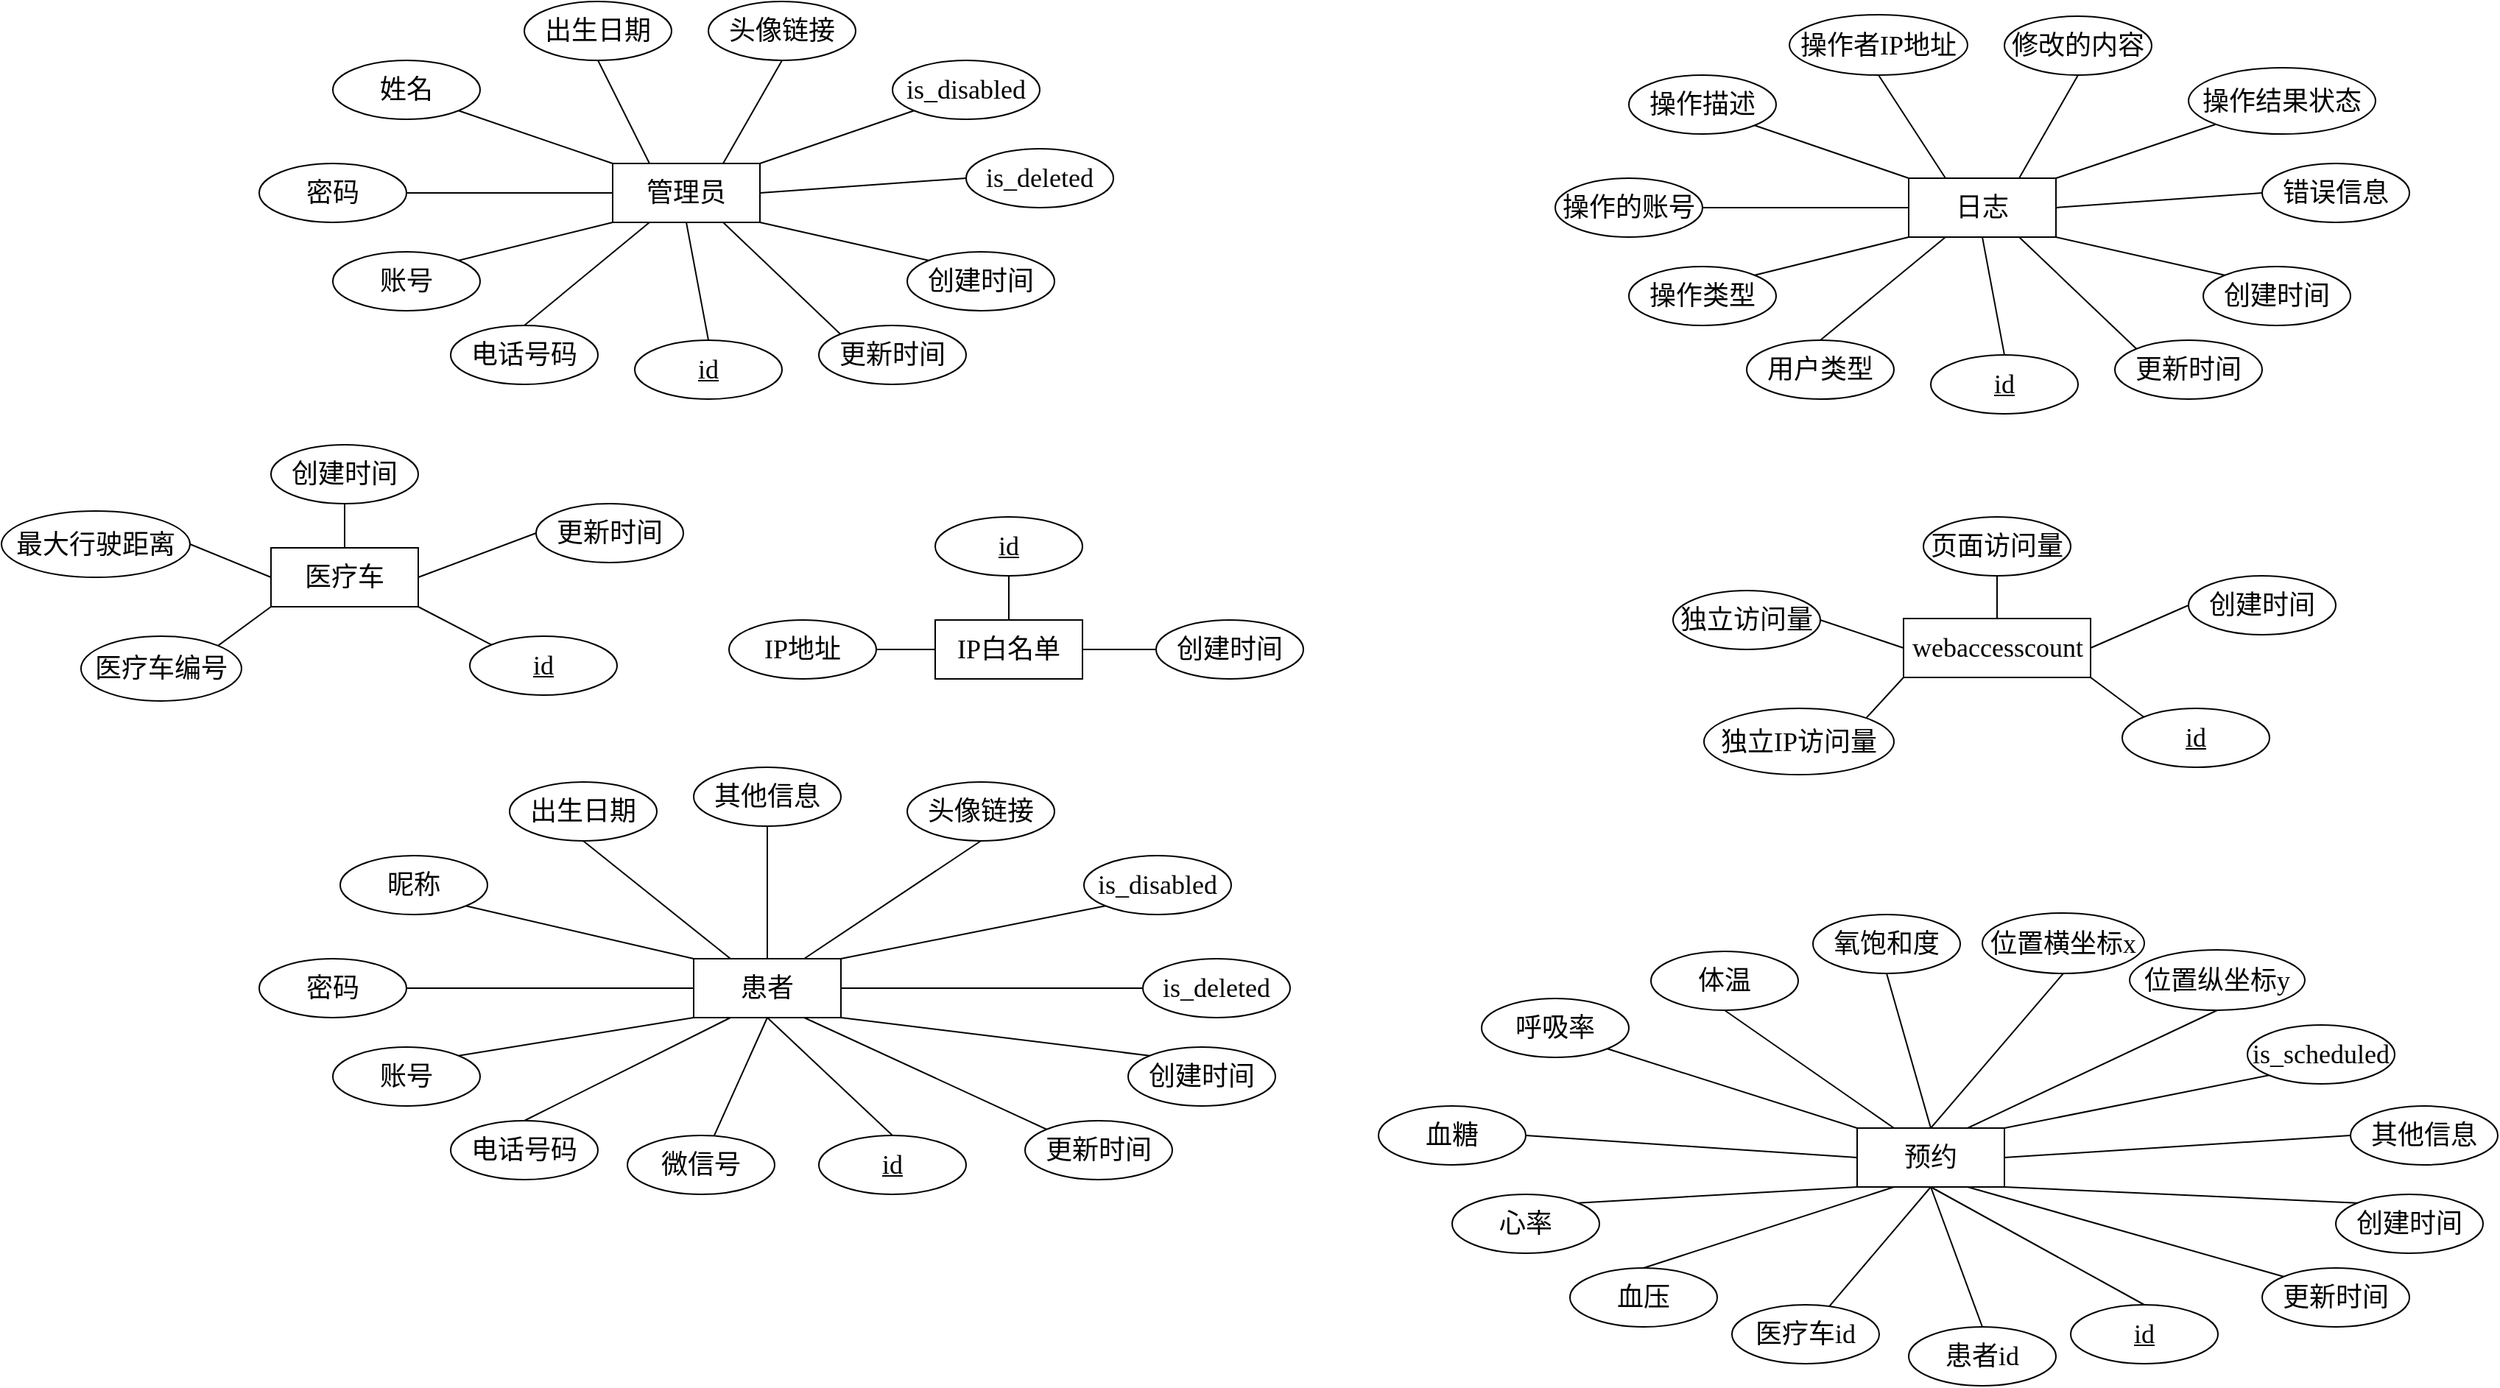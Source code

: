 <mxfile version="21.3.4" type="github">
  <diagram id="R2lEEEUBdFMjLlhIrx00" name="Page-1">
    <mxGraphModel dx="1644" dy="480" grid="0" gridSize="10" guides="1" tooltips="1" connect="1" arrows="1" fold="1" page="1" pageScale="1" pageWidth="850" pageHeight="1100" math="0" shadow="0" extFonts="Permanent Marker^https://fonts.googleapis.com/css?family=Permanent+Marker">
      <root>
        <mxCell id="0" />
        <mxCell id="1" parent="0" />
        <mxCell id="2YVMoivPEAk28fwhmbw--1" value="&lt;font data-font-src=&quot;https://fonts.googleapis.com/css?family=%E5%AE%8B%E4%BD%93&quot; face=&quot;宋体&quot; style=&quot;font-size: 18px;&quot;&gt;管理员&lt;/font&gt;" style="whiteSpace=wrap;html=1;align=center;" parent="1" vertex="1">
          <mxGeometry x="360" y="160" width="100" height="40" as="geometry" />
        </mxCell>
        <mxCell id="2YVMoivPEAk28fwhmbw--2" value="&lt;font face=&quot;Times New Roman&quot; style=&quot;font-size: 18px;&quot;&gt;id&lt;/font&gt;" style="ellipse;whiteSpace=wrap;html=1;align=center;fontStyle=4;" parent="1" vertex="1">
          <mxGeometry x="375" y="280" width="100" height="40" as="geometry" />
        </mxCell>
        <mxCell id="2YVMoivPEAk28fwhmbw--3" value="&lt;font data-font-src=&quot;https://fonts.googleapis.com/css?family=%E5%AE%8B%E4%BD%93&quot; face=&quot;宋体&quot; style=&quot;font-size: 18px;&quot;&gt;密码&lt;/font&gt;" style="ellipse;whiteSpace=wrap;html=1;align=center;" parent="1" vertex="1">
          <mxGeometry x="120" y="160" width="100" height="40" as="geometry" />
        </mxCell>
        <mxCell id="2YVMoivPEAk28fwhmbw--4" value="&lt;font data-font-src=&quot;https://fonts.googleapis.com/css?family=%E5%AE%8B%E4%BD%93&quot; face=&quot;宋体&quot; style=&quot;font-size: 18px;&quot;&gt;姓名&lt;/font&gt;" style="ellipse;whiteSpace=wrap;html=1;align=center;" parent="1" vertex="1">
          <mxGeometry x="170" y="90" width="100" height="40" as="geometry" />
        </mxCell>
        <mxCell id="2YVMoivPEAk28fwhmbw--5" value="&lt;font data-font-src=&quot;https://fonts.googleapis.com/css?family=%E5%AE%8B%E4%BD%93&quot; face=&quot;宋体&quot; style=&quot;font-size: 18px;&quot;&gt;账号&lt;/font&gt;" style="ellipse;whiteSpace=wrap;html=1;align=center;" parent="1" vertex="1">
          <mxGeometry x="170" y="220" width="100" height="40" as="geometry" />
        </mxCell>
        <mxCell id="2YVMoivPEAk28fwhmbw--6" value="&lt;font data-font-src=&quot;https://fonts.googleapis.com/css?family=%E5%AE%8B%E4%BD%93&quot; face=&quot;宋体&quot; style=&quot;font-size: 18px;&quot;&gt;电话号码&lt;/font&gt;" style="ellipse;whiteSpace=wrap;html=1;align=center;" parent="1" vertex="1">
          <mxGeometry x="250" y="270" width="100" height="40" as="geometry" />
        </mxCell>
        <mxCell id="2YVMoivPEAk28fwhmbw--7" value="&lt;font face=&quot;Times New Roman&quot; style=&quot;font-size: 18px;&quot;&gt;is_deleted&lt;/font&gt;" style="ellipse;whiteSpace=wrap;html=1;align=center;" parent="1" vertex="1">
          <mxGeometry x="600" y="150" width="100" height="40" as="geometry" />
        </mxCell>
        <mxCell id="2YVMoivPEAk28fwhmbw--8" value="&lt;font face=&quot;Times New Roman&quot; style=&quot;font-size: 18px;&quot;&gt;is_disabled&lt;/font&gt;" style="ellipse;whiteSpace=wrap;html=1;align=center;" parent="1" vertex="1">
          <mxGeometry x="550" y="90" width="100" height="40" as="geometry" />
        </mxCell>
        <mxCell id="2YVMoivPEAk28fwhmbw--9" value="&lt;font data-font-src=&quot;https://fonts.googleapis.com/css?family=%E5%AE%8B%E4%BD%93&quot; face=&quot;宋体&quot; style=&quot;font-size: 18px;&quot;&gt;更新时间&lt;/font&gt;" style="ellipse;whiteSpace=wrap;html=1;align=center;" parent="1" vertex="1">
          <mxGeometry x="500" y="270" width="100" height="40" as="geometry" />
        </mxCell>
        <mxCell id="2YVMoivPEAk28fwhmbw--10" value="&lt;font data-font-src=&quot;https://fonts.googleapis.com/css?family=%E5%AE%8B%E4%BD%93&quot; face=&quot;宋体&quot; style=&quot;font-size: 18px;&quot;&gt;创建时间&lt;/font&gt;" style="ellipse;whiteSpace=wrap;html=1;align=center;" parent="1" vertex="1">
          <mxGeometry x="560" y="220" width="100" height="40" as="geometry" />
        </mxCell>
        <mxCell id="2YVMoivPEAk28fwhmbw--11" value="&lt;font data-font-src=&quot;https://fonts.googleapis.com/css?family=%E5%AE%8B%E4%BD%93&quot; face=&quot;宋体&quot; style=&quot;font-size: 18px;&quot;&gt;出生日期&lt;/font&gt;" style="ellipse;whiteSpace=wrap;html=1;align=center;" parent="1" vertex="1">
          <mxGeometry x="300" y="50" width="100" height="40" as="geometry" />
        </mxCell>
        <mxCell id="2YVMoivPEAk28fwhmbw--12" value="&lt;font data-font-src=&quot;https://fonts.googleapis.com/css?family=%E5%AE%8B%E4%BD%93&quot; face=&quot;宋体&quot; style=&quot;font-size: 18px;&quot;&gt;头像链接&lt;/font&gt;" style="ellipse;whiteSpace=wrap;html=1;align=center;" parent="1" vertex="1">
          <mxGeometry x="425" y="50" width="100" height="40" as="geometry" />
        </mxCell>
        <mxCell id="2YVMoivPEAk28fwhmbw--15" value="" style="endArrow=none;html=1;rounded=0;exitX=1;exitY=0.5;exitDx=0;exitDy=0;entryX=0;entryY=0.5;entryDx=0;entryDy=0;" parent="1" source="2YVMoivPEAk28fwhmbw--3" target="2YVMoivPEAk28fwhmbw--1" edge="1">
          <mxGeometry width="50" height="50" relative="1" as="geometry">
            <mxPoint x="300" y="190" as="sourcePoint" />
            <mxPoint x="350" y="140" as="targetPoint" />
          </mxGeometry>
        </mxCell>
        <mxCell id="2YVMoivPEAk28fwhmbw--16" value="" style="endArrow=none;html=1;rounded=0;exitX=1;exitY=0;exitDx=0;exitDy=0;entryX=0;entryY=1;entryDx=0;entryDy=0;" parent="1" source="2YVMoivPEAk28fwhmbw--5" target="2YVMoivPEAk28fwhmbw--1" edge="1">
          <mxGeometry width="50" height="50" relative="1" as="geometry">
            <mxPoint x="270" y="230" as="sourcePoint" />
            <mxPoint x="410" y="230" as="targetPoint" />
          </mxGeometry>
        </mxCell>
        <mxCell id="2YVMoivPEAk28fwhmbw--17" value="" style="endArrow=none;html=1;rounded=0;exitX=0.5;exitY=0;exitDx=0;exitDy=0;entryX=0.25;entryY=1;entryDx=0;entryDy=0;" parent="1" source="2YVMoivPEAk28fwhmbw--6" target="2YVMoivPEAk28fwhmbw--1" edge="1">
          <mxGeometry width="50" height="50" relative="1" as="geometry">
            <mxPoint x="330" y="239.5" as="sourcePoint" />
            <mxPoint x="470" y="239.5" as="targetPoint" />
          </mxGeometry>
        </mxCell>
        <mxCell id="2YVMoivPEAk28fwhmbw--18" value="" style="endArrow=none;html=1;rounded=0;exitX=0.5;exitY=1;exitDx=0;exitDy=0;entryX=0.5;entryY=0;entryDx=0;entryDy=0;" parent="1" source="2YVMoivPEAk28fwhmbw--1" target="2YVMoivPEAk28fwhmbw--2" edge="1">
          <mxGeometry width="50" height="50" relative="1" as="geometry">
            <mxPoint x="390" y="239.5" as="sourcePoint" />
            <mxPoint x="530" y="239.5" as="targetPoint" />
          </mxGeometry>
        </mxCell>
        <mxCell id="2YVMoivPEAk28fwhmbw--19" value="" style="endArrow=none;html=1;rounded=0;exitX=0.75;exitY=1;exitDx=0;exitDy=0;entryX=0;entryY=0;entryDx=0;entryDy=0;" parent="1" source="2YVMoivPEAk28fwhmbw--1" target="2YVMoivPEAk28fwhmbw--9" edge="1">
          <mxGeometry width="50" height="50" relative="1" as="geometry">
            <mxPoint x="460" y="219" as="sourcePoint" />
            <mxPoint x="600" y="219" as="targetPoint" />
          </mxGeometry>
        </mxCell>
        <mxCell id="2YVMoivPEAk28fwhmbw--20" value="" style="endArrow=none;html=1;rounded=0;exitX=1;exitY=1;exitDx=0;exitDy=0;entryX=0;entryY=0;entryDx=0;entryDy=0;" parent="1" source="2YVMoivPEAk28fwhmbw--1" target="2YVMoivPEAk28fwhmbw--10" edge="1">
          <mxGeometry width="50" height="50" relative="1" as="geometry">
            <mxPoint x="525" y="199" as="sourcePoint" />
            <mxPoint x="665" y="199" as="targetPoint" />
          </mxGeometry>
        </mxCell>
        <mxCell id="2YVMoivPEAk28fwhmbw--21" value="" style="endArrow=none;html=1;rounded=0;exitX=1;exitY=0.5;exitDx=0;exitDy=0;entryX=0;entryY=0.5;entryDx=0;entryDy=0;" parent="1" source="2YVMoivPEAk28fwhmbw--1" target="2YVMoivPEAk28fwhmbw--7" edge="1">
          <mxGeometry width="50" height="50" relative="1" as="geometry">
            <mxPoint x="480" y="179.5" as="sourcePoint" />
            <mxPoint x="620" y="179.5" as="targetPoint" />
          </mxGeometry>
        </mxCell>
        <mxCell id="2YVMoivPEAk28fwhmbw--22" value="" style="endArrow=none;html=1;rounded=0;exitX=1;exitY=0;exitDx=0;exitDy=0;entryX=0;entryY=1;entryDx=0;entryDy=0;" parent="1" source="2YVMoivPEAk28fwhmbw--1" target="2YVMoivPEAk28fwhmbw--8" edge="1">
          <mxGeometry width="50" height="50" relative="1" as="geometry">
            <mxPoint x="475" y="140" as="sourcePoint" />
            <mxPoint x="615" y="140" as="targetPoint" />
          </mxGeometry>
        </mxCell>
        <mxCell id="2YVMoivPEAk28fwhmbw--23" value="" style="endArrow=none;html=1;rounded=0;exitX=0.75;exitY=0;exitDx=0;exitDy=0;entryX=0.5;entryY=1;entryDx=0;entryDy=0;" parent="1" source="2YVMoivPEAk28fwhmbw--1" target="2YVMoivPEAk28fwhmbw--12" edge="1">
          <mxGeometry width="50" height="50" relative="1" as="geometry">
            <mxPoint x="385" y="100" as="sourcePoint" />
            <mxPoint x="525" y="100" as="targetPoint" />
          </mxGeometry>
        </mxCell>
        <mxCell id="2YVMoivPEAk28fwhmbw--24" value="" style="endArrow=none;html=1;rounded=0;exitX=0.5;exitY=1;exitDx=0;exitDy=0;entryX=0.25;entryY=0;entryDx=0;entryDy=0;" parent="1" source="2YVMoivPEAk28fwhmbw--11" target="2YVMoivPEAk28fwhmbw--1" edge="1">
          <mxGeometry width="50" height="50" relative="1" as="geometry">
            <mxPoint x="285" y="120" as="sourcePoint" />
            <mxPoint x="410" y="110" as="targetPoint" />
          </mxGeometry>
        </mxCell>
        <mxCell id="2YVMoivPEAk28fwhmbw--25" value="" style="endArrow=none;html=1;rounded=0;exitX=1;exitY=1;exitDx=0;exitDy=0;entryX=0;entryY=0;entryDx=0;entryDy=0;" parent="1" source="2YVMoivPEAk28fwhmbw--4" target="2YVMoivPEAk28fwhmbw--1" edge="1">
          <mxGeometry width="50" height="50" relative="1" as="geometry">
            <mxPoint x="220" y="140" as="sourcePoint" />
            <mxPoint x="360" y="140" as="targetPoint" />
          </mxGeometry>
        </mxCell>
        <mxCell id="2YVMoivPEAk28fwhmbw--26" value="&lt;font data-font-src=&quot;https://fonts.googleapis.com/css?family=%E5%AE%8B%E4%BD%93&quot; face=&quot;宋体&quot; style=&quot;font-size: 18px;&quot;&gt;医疗车&lt;/font&gt;" style="whiteSpace=wrap;html=1;align=center;" parent="1" vertex="1">
          <mxGeometry x="128" y="421" width="100" height="40" as="geometry" />
        </mxCell>
        <mxCell id="2YVMoivPEAk28fwhmbw--27" value="&lt;font face=&quot;Times New Roman&quot; style=&quot;font-size: 18px;&quot;&gt;id&lt;/font&gt;" style="ellipse;whiteSpace=wrap;html=1;align=center;fontStyle=4;" parent="1" vertex="1">
          <mxGeometry x="263" y="481" width="100" height="40" as="geometry" />
        </mxCell>
        <mxCell id="2YVMoivPEAk28fwhmbw--28" value="&lt;font data-font-src=&quot;https://fonts.googleapis.com/css?family=%E5%AE%8B%E4%BD%93&quot; face=&quot;宋体&quot; style=&quot;font-size: 18px;&quot;&gt;医疗车编号&lt;/font&gt;" style="ellipse;whiteSpace=wrap;html=1;align=center;" parent="1" vertex="1">
          <mxGeometry x="-1" y="481" width="109" height="44" as="geometry" />
        </mxCell>
        <mxCell id="2YVMoivPEAk28fwhmbw--29" value="&lt;font data-font-src=&quot;https://fonts.googleapis.com/css?family=%E5%AE%8B%E4%BD%93&quot; face=&quot;宋体&quot; style=&quot;font-size: 18px;&quot;&gt;最大行驶距离&lt;/font&gt;" style="ellipse;whiteSpace=wrap;html=1;align=center;" parent="1" vertex="1">
          <mxGeometry x="-55" y="396" width="128" height="45" as="geometry" />
        </mxCell>
        <mxCell id="2YVMoivPEAk28fwhmbw--30" value="&lt;font data-font-src=&quot;https://fonts.googleapis.com/css?family=%E5%AE%8B%E4%BD%93&quot; face=&quot;宋体&quot; style=&quot;font-size: 18px;&quot;&gt;创建时间&lt;/font&gt;" style="ellipse;whiteSpace=wrap;html=1;align=center;" parent="1" vertex="1">
          <mxGeometry x="128" y="351" width="100" height="40" as="geometry" />
        </mxCell>
        <mxCell id="2YVMoivPEAk28fwhmbw--31" value="&lt;font data-font-src=&quot;https://fonts.googleapis.com/css?family=%E5%AE%8B%E4%BD%93&quot; face=&quot;宋体&quot; style=&quot;font-size: 18px;&quot;&gt;更新时间&lt;/font&gt;" style="ellipse;whiteSpace=wrap;html=1;align=center;" parent="1" vertex="1">
          <mxGeometry x="308" y="391" width="100" height="40" as="geometry" />
        </mxCell>
        <mxCell id="2YVMoivPEAk28fwhmbw--32" value="" style="endArrow=none;html=1;rounded=0;exitX=0.5;exitY=0;exitDx=0;exitDy=0;entryX=0.5;entryY=1;entryDx=0;entryDy=0;" parent="1" source="2YVMoivPEAk28fwhmbw--26" target="2YVMoivPEAk28fwhmbw--30" edge="1">
          <mxGeometry width="50" height="50" relative="1" as="geometry">
            <mxPoint x="13" y="431" as="sourcePoint" />
            <mxPoint x="98" y="361" as="targetPoint" />
          </mxGeometry>
        </mxCell>
        <mxCell id="2YVMoivPEAk28fwhmbw--33" value="" style="endArrow=none;html=1;rounded=0;exitX=1;exitY=0.5;exitDx=0;exitDy=0;entryX=0;entryY=0.5;entryDx=0;entryDy=0;" parent="1" source="2YVMoivPEAk28fwhmbw--29" target="2YVMoivPEAk28fwhmbw--26" edge="1">
          <mxGeometry width="50" height="50" relative="1" as="geometry">
            <mxPoint x="38" y="451" as="sourcePoint" />
            <mxPoint x="123" y="381" as="targetPoint" />
          </mxGeometry>
        </mxCell>
        <mxCell id="2YVMoivPEAk28fwhmbw--34" value="" style="endArrow=none;html=1;rounded=0;exitX=1;exitY=0.5;exitDx=0;exitDy=0;entryX=0;entryY=0.5;entryDx=0;entryDy=0;" parent="1" source="2YVMoivPEAk28fwhmbw--26" target="2YVMoivPEAk28fwhmbw--31" edge="1">
          <mxGeometry width="50" height="50" relative="1" as="geometry">
            <mxPoint x="288" y="431" as="sourcePoint" />
            <mxPoint x="373" y="361" as="targetPoint" />
          </mxGeometry>
        </mxCell>
        <mxCell id="2YVMoivPEAk28fwhmbw--35" value="" style="endArrow=none;html=1;rounded=0;exitX=1;exitY=0;exitDx=0;exitDy=0;entryX=0;entryY=1;entryDx=0;entryDy=0;" parent="1" source="2YVMoivPEAk28fwhmbw--28" target="2YVMoivPEAk28fwhmbw--26" edge="1">
          <mxGeometry width="50" height="50" relative="1" as="geometry">
            <mxPoint x="98" y="476" as="sourcePoint" />
            <mxPoint x="183" y="406" as="targetPoint" />
          </mxGeometry>
        </mxCell>
        <mxCell id="2YVMoivPEAk28fwhmbw--37" value="" style="endArrow=none;html=1;rounded=0;exitX=1;exitY=1;exitDx=0;exitDy=0;entryX=0;entryY=0;entryDx=0;entryDy=0;" parent="1" source="2YVMoivPEAk28fwhmbw--26" target="2YVMoivPEAk28fwhmbw--27" edge="1">
          <mxGeometry width="50" height="50" relative="1" as="geometry">
            <mxPoint x="245.5" y="491" as="sourcePoint" />
            <mxPoint x="330.5" y="421" as="targetPoint" />
          </mxGeometry>
        </mxCell>
        <mxCell id="2YVMoivPEAk28fwhmbw--38" value="&lt;font data-font-src=&quot;https://fonts.googleapis.com/css?family=%E5%AE%8B%E4%BD%93&quot; face=&quot;宋体&quot; style=&quot;font-size: 18px;&quot;&gt;IP白名单&lt;/font&gt;" style="whiteSpace=wrap;html=1;align=center;" parent="1" vertex="1">
          <mxGeometry x="579" y="470" width="100" height="40" as="geometry" />
        </mxCell>
        <mxCell id="2YVMoivPEAk28fwhmbw--39" value="&lt;font face=&quot;Times New Roman&quot; style=&quot;font-size: 18px;&quot;&gt;id&lt;/font&gt;" style="ellipse;whiteSpace=wrap;html=1;align=center;fontStyle=4;" parent="1" vertex="1">
          <mxGeometry x="579" y="400" width="100" height="40" as="geometry" />
        </mxCell>
        <mxCell id="2YVMoivPEAk28fwhmbw--40" value="&lt;font data-font-src=&quot;https://fonts.googleapis.com/css?family=%E5%AE%8B%E4%BD%93&quot; face=&quot;宋体&quot; style=&quot;font-size: 18px;&quot;&gt;IP地址&lt;/font&gt;" style="ellipse;whiteSpace=wrap;html=1;align=center;" parent="1" vertex="1">
          <mxGeometry x="439" y="470" width="100" height="40" as="geometry" />
        </mxCell>
        <mxCell id="2YVMoivPEAk28fwhmbw--41" value="&lt;font data-font-src=&quot;https://fonts.googleapis.com/css?family=%E5%AE%8B%E4%BD%93&quot; face=&quot;宋体&quot; style=&quot;font-size: 18px;&quot;&gt;创建时间&lt;/font&gt;" style="ellipse;whiteSpace=wrap;html=1;align=center;" parent="1" vertex="1">
          <mxGeometry x="729" y="470" width="100" height="40" as="geometry" />
        </mxCell>
        <mxCell id="2YVMoivPEAk28fwhmbw--42" value="" style="endArrow=none;html=1;rounded=0;exitX=1;exitY=0.5;exitDx=0;exitDy=0;entryX=0;entryY=0.5;entryDx=0;entryDy=0;" parent="1" source="2YVMoivPEAk28fwhmbw--40" target="2YVMoivPEAk28fwhmbw--38" edge="1">
          <mxGeometry width="50" height="50" relative="1" as="geometry">
            <mxPoint x="549" y="465" as="sourcePoint" />
            <mxPoint x="629" y="435" as="targetPoint" />
          </mxGeometry>
        </mxCell>
        <mxCell id="2YVMoivPEAk28fwhmbw--43" value="" style="endArrow=none;html=1;rounded=0;exitX=1;exitY=0.5;exitDx=0;exitDy=0;entryX=0;entryY=0.5;entryDx=0;entryDy=0;" parent="1" source="2YVMoivPEAk28fwhmbw--38" target="2YVMoivPEAk28fwhmbw--41" edge="1">
          <mxGeometry width="50" height="50" relative="1" as="geometry">
            <mxPoint x="609" y="570" as="sourcePoint" />
            <mxPoint x="689" y="540" as="targetPoint" />
          </mxGeometry>
        </mxCell>
        <mxCell id="2YVMoivPEAk28fwhmbw--44" value="" style="endArrow=none;html=1;rounded=0;exitX=0.5;exitY=0;exitDx=0;exitDy=0;entryX=0.5;entryY=1;entryDx=0;entryDy=0;" parent="1" source="2YVMoivPEAk28fwhmbw--38" target="2YVMoivPEAk28fwhmbw--39" edge="1">
          <mxGeometry width="50" height="50" relative="1" as="geometry">
            <mxPoint x="669" y="450" as="sourcePoint" />
            <mxPoint x="749" y="420" as="targetPoint" />
          </mxGeometry>
        </mxCell>
        <mxCell id="2YVMoivPEAk28fwhmbw--45" value="&lt;font data-font-src=&quot;https://fonts.googleapis.com/css?family=%E5%AE%8B%E4%BD%93&quot; face=&quot;宋体&quot; style=&quot;font-size: 18px;&quot;&gt;患者&lt;/font&gt;" style="whiteSpace=wrap;html=1;align=center;" parent="1" vertex="1">
          <mxGeometry x="415" y="700" width="100" height="40" as="geometry" />
        </mxCell>
        <mxCell id="2YVMoivPEAk28fwhmbw--46" value="&lt;font face=&quot;Times New Roman&quot; style=&quot;font-size: 18px;&quot;&gt;id&lt;/font&gt;" style="ellipse;whiteSpace=wrap;html=1;align=center;fontStyle=4;" parent="1" vertex="1">
          <mxGeometry x="500" y="820" width="100" height="40" as="geometry" />
        </mxCell>
        <mxCell id="2YVMoivPEAk28fwhmbw--47" value="&lt;font data-font-src=&quot;https://fonts.googleapis.com/css?family=%E5%AE%8B%E4%BD%93&quot; face=&quot;宋体&quot; style=&quot;font-size: 18px;&quot;&gt;密码&lt;/font&gt;" style="ellipse;whiteSpace=wrap;html=1;align=center;" parent="1" vertex="1">
          <mxGeometry x="120" y="700" width="100" height="40" as="geometry" />
        </mxCell>
        <mxCell id="2YVMoivPEAk28fwhmbw--48" value="&lt;font data-font-src=&quot;https://fonts.googleapis.com/css?family=%E5%AE%8B%E4%BD%93&quot; face=&quot;宋体&quot; style=&quot;font-size: 18px;&quot;&gt;昵称&lt;/font&gt;" style="ellipse;whiteSpace=wrap;html=1;align=center;" parent="1" vertex="1">
          <mxGeometry x="175" y="630" width="100" height="40" as="geometry" />
        </mxCell>
        <mxCell id="2YVMoivPEAk28fwhmbw--49" value="&lt;font data-font-src=&quot;https://fonts.googleapis.com/css?family=%E5%AE%8B%E4%BD%93&quot; face=&quot;宋体&quot; style=&quot;font-size: 18px;&quot;&gt;账号&lt;/font&gt;" style="ellipse;whiteSpace=wrap;html=1;align=center;" parent="1" vertex="1">
          <mxGeometry x="170" y="760" width="100" height="40" as="geometry" />
        </mxCell>
        <mxCell id="2YVMoivPEAk28fwhmbw--50" value="&lt;font data-font-src=&quot;https://fonts.googleapis.com/css?family=%E5%AE%8B%E4%BD%93&quot; face=&quot;宋体&quot; style=&quot;font-size: 18px;&quot;&gt;电话号码&lt;/font&gt;" style="ellipse;whiteSpace=wrap;html=1;align=center;" parent="1" vertex="1">
          <mxGeometry x="250" y="810" width="100" height="40" as="geometry" />
        </mxCell>
        <mxCell id="2YVMoivPEAk28fwhmbw--51" value="&lt;font face=&quot;Times New Roman&quot; style=&quot;font-size: 18px;&quot;&gt;is_deleted&lt;/font&gt;" style="ellipse;whiteSpace=wrap;html=1;align=center;" parent="1" vertex="1">
          <mxGeometry x="720" y="700" width="100" height="40" as="geometry" />
        </mxCell>
        <mxCell id="2YVMoivPEAk28fwhmbw--52" value="&lt;font face=&quot;Times New Roman&quot; style=&quot;font-size: 18px;&quot;&gt;is_disabled&lt;/font&gt;" style="ellipse;whiteSpace=wrap;html=1;align=center;" parent="1" vertex="1">
          <mxGeometry x="680" y="630" width="100" height="40" as="geometry" />
        </mxCell>
        <mxCell id="2YVMoivPEAk28fwhmbw--53" value="&lt;font data-font-src=&quot;https://fonts.googleapis.com/css?family=%E5%AE%8B%E4%BD%93&quot; face=&quot;宋体&quot; style=&quot;font-size: 18px;&quot;&gt;更新时间&lt;/font&gt;" style="ellipse;whiteSpace=wrap;html=1;align=center;" parent="1" vertex="1">
          <mxGeometry x="640" y="810" width="100" height="40" as="geometry" />
        </mxCell>
        <mxCell id="2YVMoivPEAk28fwhmbw--54" value="&lt;font face=&quot;宋体&quot; data-font-src=&quot;https://fonts.googleapis.com/css?family=%E5%AE%8B%E4%BD%93&quot; style=&quot;font-size: 18px;&quot;&gt;创建时间&lt;/font&gt;" style="ellipse;whiteSpace=wrap;html=1;align=center;" parent="1" vertex="1">
          <mxGeometry x="710" y="760" width="100" height="40" as="geometry" />
        </mxCell>
        <mxCell id="2YVMoivPEAk28fwhmbw--55" value="&lt;font data-font-src=&quot;https://fonts.googleapis.com/css?family=%E5%AE%8B%E4%BD%93&quot; face=&quot;宋体&quot; style=&quot;font-size: 18px;&quot;&gt;出生日期&lt;/font&gt;" style="ellipse;whiteSpace=wrap;html=1;align=center;" parent="1" vertex="1">
          <mxGeometry x="290" y="580" width="100" height="40" as="geometry" />
        </mxCell>
        <mxCell id="2YVMoivPEAk28fwhmbw--56" value="&lt;font data-font-src=&quot;https://fonts.googleapis.com/css?family=%E5%AE%8B%E4%BD%93&quot; face=&quot;宋体&quot; style=&quot;font-size: 18px;&quot;&gt;头像链接&lt;/font&gt;" style="ellipse;whiteSpace=wrap;html=1;align=center;" parent="1" vertex="1">
          <mxGeometry x="560" y="580" width="100" height="40" as="geometry" />
        </mxCell>
        <mxCell id="2YVMoivPEAk28fwhmbw--57" value="" style="endArrow=none;html=1;rounded=0;exitX=1;exitY=0.5;exitDx=0;exitDy=0;entryX=0;entryY=0.5;entryDx=0;entryDy=0;" parent="1" source="2YVMoivPEAk28fwhmbw--47" target="2YVMoivPEAk28fwhmbw--45" edge="1">
          <mxGeometry width="50" height="50" relative="1" as="geometry">
            <mxPoint x="355" y="730" as="sourcePoint" />
            <mxPoint x="405" y="680" as="targetPoint" />
          </mxGeometry>
        </mxCell>
        <mxCell id="2YVMoivPEAk28fwhmbw--58" value="" style="endArrow=none;html=1;rounded=0;exitX=1;exitY=0;exitDx=0;exitDy=0;entryX=0;entryY=1;entryDx=0;entryDy=0;" parent="1" source="2YVMoivPEAk28fwhmbw--49" target="2YVMoivPEAk28fwhmbw--45" edge="1">
          <mxGeometry width="50" height="50" relative="1" as="geometry">
            <mxPoint x="325" y="770" as="sourcePoint" />
            <mxPoint x="465" y="770" as="targetPoint" />
          </mxGeometry>
        </mxCell>
        <mxCell id="2YVMoivPEAk28fwhmbw--59" value="" style="endArrow=none;html=1;rounded=0;exitX=0.5;exitY=0;exitDx=0;exitDy=0;entryX=0.25;entryY=1;entryDx=0;entryDy=0;" parent="1" source="2YVMoivPEAk28fwhmbw--50" target="2YVMoivPEAk28fwhmbw--45" edge="1">
          <mxGeometry width="50" height="50" relative="1" as="geometry">
            <mxPoint x="385" y="779.5" as="sourcePoint" />
            <mxPoint x="525" y="779.5" as="targetPoint" />
          </mxGeometry>
        </mxCell>
        <mxCell id="2YVMoivPEAk28fwhmbw--60" value="" style="endArrow=none;html=1;rounded=0;exitX=0.5;exitY=1;exitDx=0;exitDy=0;entryX=0.5;entryY=0;entryDx=0;entryDy=0;" parent="1" source="2YVMoivPEAk28fwhmbw--45" target="2YVMoivPEAk28fwhmbw--46" edge="1">
          <mxGeometry width="50" height="50" relative="1" as="geometry">
            <mxPoint x="445" y="779.5" as="sourcePoint" />
            <mxPoint x="585" y="779.5" as="targetPoint" />
          </mxGeometry>
        </mxCell>
        <mxCell id="2YVMoivPEAk28fwhmbw--61" value="" style="endArrow=none;html=1;rounded=0;exitX=0.75;exitY=1;exitDx=0;exitDy=0;entryX=0;entryY=0;entryDx=0;entryDy=0;" parent="1" source="2YVMoivPEAk28fwhmbw--45" target="2YVMoivPEAk28fwhmbw--53" edge="1">
          <mxGeometry width="50" height="50" relative="1" as="geometry">
            <mxPoint x="515" y="759" as="sourcePoint" />
            <mxPoint x="655" y="759" as="targetPoint" />
          </mxGeometry>
        </mxCell>
        <mxCell id="2YVMoivPEAk28fwhmbw--62" value="" style="endArrow=none;html=1;rounded=0;exitX=1;exitY=1;exitDx=0;exitDy=0;entryX=0;entryY=0;entryDx=0;entryDy=0;" parent="1" source="2YVMoivPEAk28fwhmbw--45" target="2YVMoivPEAk28fwhmbw--54" edge="1">
          <mxGeometry width="50" height="50" relative="1" as="geometry">
            <mxPoint x="580" y="739" as="sourcePoint" />
            <mxPoint x="720" y="739" as="targetPoint" />
          </mxGeometry>
        </mxCell>
        <mxCell id="2YVMoivPEAk28fwhmbw--63" value="" style="endArrow=none;html=1;rounded=0;exitX=1;exitY=0.5;exitDx=0;exitDy=0;entryX=0;entryY=0.5;entryDx=0;entryDy=0;" parent="1" source="2YVMoivPEAk28fwhmbw--45" target="2YVMoivPEAk28fwhmbw--51" edge="1">
          <mxGeometry width="50" height="50" relative="1" as="geometry">
            <mxPoint x="535" y="719.5" as="sourcePoint" />
            <mxPoint x="675" y="719.5" as="targetPoint" />
          </mxGeometry>
        </mxCell>
        <mxCell id="2YVMoivPEAk28fwhmbw--64" value="" style="endArrow=none;html=1;rounded=0;exitX=1;exitY=0;exitDx=0;exitDy=0;entryX=0;entryY=1;entryDx=0;entryDy=0;" parent="1" source="2YVMoivPEAk28fwhmbw--45" target="2YVMoivPEAk28fwhmbw--52" edge="1">
          <mxGeometry width="50" height="50" relative="1" as="geometry">
            <mxPoint x="530" y="680" as="sourcePoint" />
            <mxPoint x="670" y="680" as="targetPoint" />
          </mxGeometry>
        </mxCell>
        <mxCell id="2YVMoivPEAk28fwhmbw--65" value="" style="endArrow=none;html=1;rounded=0;exitX=0.75;exitY=0;exitDx=0;exitDy=0;entryX=0.5;entryY=1;entryDx=0;entryDy=0;" parent="1" source="2YVMoivPEAk28fwhmbw--45" target="2YVMoivPEAk28fwhmbw--56" edge="1">
          <mxGeometry width="50" height="50" relative="1" as="geometry">
            <mxPoint x="440" y="640" as="sourcePoint" />
            <mxPoint x="580" y="640" as="targetPoint" />
          </mxGeometry>
        </mxCell>
        <mxCell id="2YVMoivPEAk28fwhmbw--66" value="" style="endArrow=none;html=1;rounded=0;exitX=0.5;exitY=1;exitDx=0;exitDy=0;entryX=0.25;entryY=0;entryDx=0;entryDy=0;" parent="1" source="2YVMoivPEAk28fwhmbw--55" target="2YVMoivPEAk28fwhmbw--45" edge="1">
          <mxGeometry width="50" height="50" relative="1" as="geometry">
            <mxPoint x="340" y="660" as="sourcePoint" />
            <mxPoint x="465" y="650" as="targetPoint" />
          </mxGeometry>
        </mxCell>
        <mxCell id="2YVMoivPEAk28fwhmbw--67" value="" style="endArrow=none;html=1;rounded=0;exitX=1;exitY=1;exitDx=0;exitDy=0;entryX=0;entryY=0;entryDx=0;entryDy=0;" parent="1" source="2YVMoivPEAk28fwhmbw--48" target="2YVMoivPEAk28fwhmbw--45" edge="1">
          <mxGeometry width="50" height="50" relative="1" as="geometry">
            <mxPoint x="275" y="680" as="sourcePoint" />
            <mxPoint x="415" y="680" as="targetPoint" />
          </mxGeometry>
        </mxCell>
        <mxCell id="2YVMoivPEAk28fwhmbw--68" value="&lt;font data-font-src=&quot;https://fonts.googleapis.com/css?family=%E5%AE%8B%E4%BD%93&quot; face=&quot;宋体&quot; style=&quot;font-size: 18px;&quot;&gt;微信号&lt;/font&gt;" style="ellipse;whiteSpace=wrap;html=1;align=center;" parent="1" vertex="1">
          <mxGeometry x="370" y="820" width="100" height="40" as="geometry" />
        </mxCell>
        <mxCell id="2YVMoivPEAk28fwhmbw--69" value="&lt;font data-font-src=&quot;https://fonts.googleapis.com/css?family=%E5%AE%8B%E4%BD%93&quot; face=&quot;宋体&quot; style=&quot;font-size: 18px;&quot;&gt;其他信息&lt;/font&gt;" style="ellipse;whiteSpace=wrap;html=1;align=center;" parent="1" vertex="1">
          <mxGeometry x="415" y="570" width="100" height="40" as="geometry" />
        </mxCell>
        <mxCell id="2YVMoivPEAk28fwhmbw--70" value="" style="endArrow=none;html=1;rounded=0;exitX=0.5;exitY=1;exitDx=0;exitDy=0;entryX=0.5;entryY=0;entryDx=0;entryDy=0;" parent="1" source="2YVMoivPEAk28fwhmbw--69" target="2YVMoivPEAk28fwhmbw--45" edge="1">
          <mxGeometry width="50" height="50" relative="1" as="geometry">
            <mxPoint x="450" y="630" as="sourcePoint" />
            <mxPoint x="500" y="656" as="targetPoint" />
          </mxGeometry>
        </mxCell>
        <mxCell id="2YVMoivPEAk28fwhmbw--71" value="" style="endArrow=none;html=1;rounded=0;exitX=0.5;exitY=1;exitDx=0;exitDy=0;" parent="1" source="2YVMoivPEAk28fwhmbw--45" target="2YVMoivPEAk28fwhmbw--68" edge="1">
          <mxGeometry width="50" height="50" relative="1" as="geometry">
            <mxPoint x="490" y="795" as="sourcePoint" />
            <mxPoint x="490" y="885" as="targetPoint" />
          </mxGeometry>
        </mxCell>
        <mxCell id="2YVMoivPEAk28fwhmbw--73" value="&lt;font data-font-src=&quot;https://fonts.googleapis.com/css?family=%E5%AE%8B%E4%BD%93&quot; face=&quot;宋体&quot; style=&quot;font-size: 18px;&quot;&gt;日志&lt;/font&gt;" style="whiteSpace=wrap;html=1;align=center;" parent="1" vertex="1">
          <mxGeometry x="1240" y="170" width="100" height="40" as="geometry" />
        </mxCell>
        <mxCell id="2YVMoivPEAk28fwhmbw--74" value="&lt;font face=&quot;Times New Roman&quot; style=&quot;font-size: 18px;&quot;&gt;id&lt;/font&gt;" style="ellipse;whiteSpace=wrap;html=1;align=center;fontStyle=4;" parent="1" vertex="1">
          <mxGeometry x="1255" y="290" width="100" height="40" as="geometry" />
        </mxCell>
        <mxCell id="2YVMoivPEAk28fwhmbw--75" value="&lt;font data-font-src=&quot;https://fonts.googleapis.com/css?family=%E5%AE%8B%E4%BD%93&quot; face=&quot;宋体&quot; style=&quot;font-size: 18px;&quot;&gt;操作的账号&lt;/font&gt;" style="ellipse;whiteSpace=wrap;html=1;align=center;" parent="1" vertex="1">
          <mxGeometry x="1000" y="170" width="100" height="40" as="geometry" />
        </mxCell>
        <mxCell id="2YVMoivPEAk28fwhmbw--76" value="&lt;font data-font-src=&quot;https://fonts.googleapis.com/css?family=%E5%AE%8B%E4%BD%93&quot; face=&quot;宋体&quot; style=&quot;font-size: 18px;&quot;&gt;操作描述&lt;/font&gt;" style="ellipse;whiteSpace=wrap;html=1;align=center;" parent="1" vertex="1">
          <mxGeometry x="1050" y="100" width="100" height="40" as="geometry" />
        </mxCell>
        <mxCell id="2YVMoivPEAk28fwhmbw--77" value="&lt;font data-font-src=&quot;https://fonts.googleapis.com/css?family=%E5%AE%8B%E4%BD%93&quot; face=&quot;宋体&quot; style=&quot;font-size: 18px;&quot;&gt;操作类型&lt;/font&gt;" style="ellipse;whiteSpace=wrap;html=1;align=center;" parent="1" vertex="1">
          <mxGeometry x="1050" y="230" width="100" height="40" as="geometry" />
        </mxCell>
        <mxCell id="2YVMoivPEAk28fwhmbw--78" value="&lt;font data-font-src=&quot;https://fonts.googleapis.com/css?family=%E5%AE%8B%E4%BD%93&quot; face=&quot;宋体&quot; style=&quot;font-size: 18px;&quot;&gt;用户类型&lt;/font&gt;" style="ellipse;whiteSpace=wrap;html=1;align=center;" parent="1" vertex="1">
          <mxGeometry x="1130" y="280" width="100" height="40" as="geometry" />
        </mxCell>
        <mxCell id="2YVMoivPEAk28fwhmbw--79" value="&lt;font data-font-src=&quot;https://fonts.googleapis.com/css?family=%E5%AE%8B%E4%BD%93&quot; face=&quot;宋体&quot; style=&quot;font-size: 18px;&quot;&gt;错误信息&lt;/font&gt;" style="ellipse;whiteSpace=wrap;html=1;align=center;" parent="1" vertex="1">
          <mxGeometry x="1480" y="160" width="100" height="40" as="geometry" />
        </mxCell>
        <mxCell id="2YVMoivPEAk28fwhmbw--80" value="&lt;font data-font-src=&quot;https://fonts.googleapis.com/css?family=%E5%AE%8B%E4%BD%93&quot; face=&quot;宋体&quot; style=&quot;font-size: 18px;&quot;&gt;操作结果状态&lt;/font&gt;" style="ellipse;whiteSpace=wrap;html=1;align=center;" parent="1" vertex="1">
          <mxGeometry x="1430" y="95" width="127" height="45" as="geometry" />
        </mxCell>
        <mxCell id="2YVMoivPEAk28fwhmbw--81" value="&lt;font data-font-src=&quot;https://fonts.googleapis.com/css?family=%E5%AE%8B%E4%BD%93&quot; face=&quot;宋体&quot; style=&quot;font-size: 18px;&quot;&gt;更新时间&lt;/font&gt;" style="ellipse;whiteSpace=wrap;html=1;align=center;" parent="1" vertex="1">
          <mxGeometry x="1380" y="280" width="100" height="40" as="geometry" />
        </mxCell>
        <mxCell id="2YVMoivPEAk28fwhmbw--82" value="&lt;font data-font-src=&quot;https://fonts.googleapis.com/css?family=%E5%AE%8B%E4%BD%93&quot; face=&quot;宋体&quot; style=&quot;font-size: 18px;&quot;&gt;创建时间&lt;/font&gt;" style="ellipse;whiteSpace=wrap;html=1;align=center;" parent="1" vertex="1">
          <mxGeometry x="1440" y="230" width="100" height="40" as="geometry" />
        </mxCell>
        <mxCell id="2YVMoivPEAk28fwhmbw--83" value="&lt;font style=&quot;font-size: 18px;&quot;&gt;&lt;font data-font-src=&quot;https://fonts.googleapis.com/css?family=%E5%AE%8B%E4%BD%93&quot; face=&quot;宋体&quot; style=&quot;font-size: 18px;&quot;&gt;操作者&lt;/font&gt;&lt;font face=&quot;Times New Roman&quot; data-font-src=&quot;https://fonts.googleapis.com/css?family=%E5%AE%8B%E4%BD%93&quot; style=&quot;font-size: 18px;&quot;&gt;IP&lt;/font&gt;&lt;font data-font-src=&quot;https://fonts.googleapis.com/css?family=%E5%AE%8B%E4%BD%93&quot; face=&quot;宋体&quot; style=&quot;font-size: 18px;&quot;&gt;地址&lt;/font&gt;&lt;/font&gt;" style="ellipse;whiteSpace=wrap;html=1;align=center;" parent="1" vertex="1">
          <mxGeometry x="1159" y="59" width="121" height="41" as="geometry" />
        </mxCell>
        <mxCell id="2YVMoivPEAk28fwhmbw--84" value="&lt;font data-font-src=&quot;https://fonts.googleapis.com/css?family=%E5%AE%8B%E4%BD%93&quot; face=&quot;宋体&quot; style=&quot;font-size: 18px;&quot;&gt;修改的内容&lt;/font&gt;" style="ellipse;whiteSpace=wrap;html=1;align=center;" parent="1" vertex="1">
          <mxGeometry x="1305" y="60" width="100" height="40" as="geometry" />
        </mxCell>
        <mxCell id="2YVMoivPEAk28fwhmbw--85" value="" style="endArrow=none;html=1;rounded=0;exitX=1;exitY=0.5;exitDx=0;exitDy=0;entryX=0;entryY=0.5;entryDx=0;entryDy=0;" parent="1" source="2YVMoivPEAk28fwhmbw--75" target="2YVMoivPEAk28fwhmbw--73" edge="1">
          <mxGeometry width="50" height="50" relative="1" as="geometry">
            <mxPoint x="1180" y="200" as="sourcePoint" />
            <mxPoint x="1230" y="150" as="targetPoint" />
          </mxGeometry>
        </mxCell>
        <mxCell id="2YVMoivPEAk28fwhmbw--86" value="" style="endArrow=none;html=1;rounded=0;exitX=1;exitY=0;exitDx=0;exitDy=0;entryX=0;entryY=1;entryDx=0;entryDy=0;" parent="1" source="2YVMoivPEAk28fwhmbw--77" target="2YVMoivPEAk28fwhmbw--73" edge="1">
          <mxGeometry width="50" height="50" relative="1" as="geometry">
            <mxPoint x="1150" y="240" as="sourcePoint" />
            <mxPoint x="1290" y="240" as="targetPoint" />
          </mxGeometry>
        </mxCell>
        <mxCell id="2YVMoivPEAk28fwhmbw--87" value="" style="endArrow=none;html=1;rounded=0;exitX=0.5;exitY=0;exitDx=0;exitDy=0;entryX=0.25;entryY=1;entryDx=0;entryDy=0;" parent="1" source="2YVMoivPEAk28fwhmbw--78" target="2YVMoivPEAk28fwhmbw--73" edge="1">
          <mxGeometry width="50" height="50" relative="1" as="geometry">
            <mxPoint x="1210" y="249.5" as="sourcePoint" />
            <mxPoint x="1350" y="249.5" as="targetPoint" />
          </mxGeometry>
        </mxCell>
        <mxCell id="2YVMoivPEAk28fwhmbw--88" value="" style="endArrow=none;html=1;rounded=0;exitX=0.5;exitY=1;exitDx=0;exitDy=0;entryX=0.5;entryY=0;entryDx=0;entryDy=0;" parent="1" source="2YVMoivPEAk28fwhmbw--73" target="2YVMoivPEAk28fwhmbw--74" edge="1">
          <mxGeometry width="50" height="50" relative="1" as="geometry">
            <mxPoint x="1270" y="249.5" as="sourcePoint" />
            <mxPoint x="1410" y="249.5" as="targetPoint" />
          </mxGeometry>
        </mxCell>
        <mxCell id="2YVMoivPEAk28fwhmbw--89" value="" style="endArrow=none;html=1;rounded=0;exitX=0.75;exitY=1;exitDx=0;exitDy=0;entryX=0;entryY=0;entryDx=0;entryDy=0;" parent="1" source="2YVMoivPEAk28fwhmbw--73" target="2YVMoivPEAk28fwhmbw--81" edge="1">
          <mxGeometry width="50" height="50" relative="1" as="geometry">
            <mxPoint x="1340" y="229" as="sourcePoint" />
            <mxPoint x="1480" y="229" as="targetPoint" />
          </mxGeometry>
        </mxCell>
        <mxCell id="2YVMoivPEAk28fwhmbw--90" value="" style="endArrow=none;html=1;rounded=0;exitX=1;exitY=1;exitDx=0;exitDy=0;entryX=0;entryY=0;entryDx=0;entryDy=0;" parent="1" source="2YVMoivPEAk28fwhmbw--73" target="2YVMoivPEAk28fwhmbw--82" edge="1">
          <mxGeometry width="50" height="50" relative="1" as="geometry">
            <mxPoint x="1405" y="209" as="sourcePoint" />
            <mxPoint x="1545" y="209" as="targetPoint" />
          </mxGeometry>
        </mxCell>
        <mxCell id="2YVMoivPEAk28fwhmbw--91" value="" style="endArrow=none;html=1;rounded=0;exitX=1;exitY=0.5;exitDx=0;exitDy=0;entryX=0;entryY=0.5;entryDx=0;entryDy=0;" parent="1" source="2YVMoivPEAk28fwhmbw--73" target="2YVMoivPEAk28fwhmbw--79" edge="1">
          <mxGeometry width="50" height="50" relative="1" as="geometry">
            <mxPoint x="1360" y="189.5" as="sourcePoint" />
            <mxPoint x="1500" y="189.5" as="targetPoint" />
          </mxGeometry>
        </mxCell>
        <mxCell id="2YVMoivPEAk28fwhmbw--92" value="" style="endArrow=none;html=1;rounded=0;exitX=1;exitY=0;exitDx=0;exitDy=0;entryX=0;entryY=1;entryDx=0;entryDy=0;" parent="1" source="2YVMoivPEAk28fwhmbw--73" target="2YVMoivPEAk28fwhmbw--80" edge="1">
          <mxGeometry width="50" height="50" relative="1" as="geometry">
            <mxPoint x="1355" y="150" as="sourcePoint" />
            <mxPoint x="1495" y="150" as="targetPoint" />
          </mxGeometry>
        </mxCell>
        <mxCell id="2YVMoivPEAk28fwhmbw--93" value="" style="endArrow=none;html=1;rounded=0;exitX=0.75;exitY=0;exitDx=0;exitDy=0;entryX=0.5;entryY=1;entryDx=0;entryDy=0;" parent="1" source="2YVMoivPEAk28fwhmbw--73" target="2YVMoivPEAk28fwhmbw--84" edge="1">
          <mxGeometry width="50" height="50" relative="1" as="geometry">
            <mxPoint x="1265" y="110" as="sourcePoint" />
            <mxPoint x="1405" y="110" as="targetPoint" />
          </mxGeometry>
        </mxCell>
        <mxCell id="2YVMoivPEAk28fwhmbw--94" value="" style="endArrow=none;html=1;rounded=0;exitX=0.5;exitY=1;exitDx=0;exitDy=0;entryX=0.25;entryY=0;entryDx=0;entryDy=0;" parent="1" source="2YVMoivPEAk28fwhmbw--83" target="2YVMoivPEAk28fwhmbw--73" edge="1">
          <mxGeometry width="50" height="50" relative="1" as="geometry">
            <mxPoint x="1165" y="130" as="sourcePoint" />
            <mxPoint x="1290" y="120" as="targetPoint" />
          </mxGeometry>
        </mxCell>
        <mxCell id="2YVMoivPEAk28fwhmbw--95" value="" style="endArrow=none;html=1;rounded=0;exitX=1;exitY=1;exitDx=0;exitDy=0;entryX=0;entryY=0;entryDx=0;entryDy=0;" parent="1" source="2YVMoivPEAk28fwhmbw--76" target="2YVMoivPEAk28fwhmbw--73" edge="1">
          <mxGeometry width="50" height="50" relative="1" as="geometry">
            <mxPoint x="1100" y="150" as="sourcePoint" />
            <mxPoint x="1240" y="150" as="targetPoint" />
          </mxGeometry>
        </mxCell>
        <mxCell id="2YVMoivPEAk28fwhmbw--96" value="&lt;font face=&quot;Times New Roman&quot; style=&quot;font-size: 18px;&quot;&gt;webaccesscount&lt;/font&gt;" style="whiteSpace=wrap;html=1;align=center;" parent="1" vertex="1">
          <mxGeometry x="1236.5" y="469" width="127" height="40" as="geometry" />
        </mxCell>
        <mxCell id="2YVMoivPEAk28fwhmbw--97" value="&lt;font face=&quot;Times New Roman&quot; style=&quot;font-size: 18px;&quot;&gt;id&lt;/font&gt;" style="ellipse;whiteSpace=wrap;html=1;align=center;fontStyle=4;" parent="1" vertex="1">
          <mxGeometry x="1385" y="530" width="100" height="40" as="geometry" />
        </mxCell>
        <mxCell id="2YVMoivPEAk28fwhmbw--98" value="&lt;font data-font-src=&quot;https://fonts.googleapis.com/css?family=%E5%AE%8B%E4%BD%93&quot; face=&quot;宋体&quot; style=&quot;font-size: 18px;&quot;&gt;独立&lt;/font&gt;&lt;font face=&quot;Times New Roman&quot; data-font-src=&quot;https://fonts.googleapis.com/css?family=%E5%AE%8B%E4%BD%93&quot; style=&quot;font-size: 18px;&quot;&gt;IP&lt;/font&gt;&lt;font data-font-src=&quot;https://fonts.googleapis.com/css?family=%E5%AE%8B%E4%BD%93&quot; face=&quot;宋体&quot; style=&quot;font-size: 18px;&quot;&gt;访问量&lt;/font&gt;" style="ellipse;whiteSpace=wrap;html=1;align=center;" parent="1" vertex="1">
          <mxGeometry x="1101" y="530" width="129" height="45" as="geometry" />
        </mxCell>
        <mxCell id="2YVMoivPEAk28fwhmbw--99" value="&lt;font data-font-src=&quot;https://fonts.googleapis.com/css?family=%E5%AE%8B%E4%BD%93&quot; face=&quot;宋体&quot; style=&quot;font-size: 18px;&quot;&gt;独立访问量&lt;/font&gt;" style="ellipse;whiteSpace=wrap;html=1;align=center;" parent="1" vertex="1">
          <mxGeometry x="1080" y="450" width="100" height="40" as="geometry" />
        </mxCell>
        <mxCell id="2YVMoivPEAk28fwhmbw--100" value="&lt;font data-font-src=&quot;https://fonts.googleapis.com/css?family=%E5%AE%8B%E4%BD%93&quot; face=&quot;宋体&quot; style=&quot;font-size: 18px;&quot;&gt;页面访问量&lt;/font&gt;" style="ellipse;whiteSpace=wrap;html=1;align=center;" parent="1" vertex="1">
          <mxGeometry x="1250" y="400" width="100" height="40" as="geometry" />
        </mxCell>
        <mxCell id="2YVMoivPEAk28fwhmbw--101" value="&lt;font data-font-src=&quot;https://fonts.googleapis.com/css?family=%E5%AE%8B%E4%BD%93&quot; face=&quot;宋体&quot; style=&quot;font-size: 18px;&quot;&gt;创建时间&lt;/font&gt;" style="ellipse;whiteSpace=wrap;html=1;align=center;" parent="1" vertex="1">
          <mxGeometry x="1430" y="440" width="100" height="40" as="geometry" />
        </mxCell>
        <mxCell id="2YVMoivPEAk28fwhmbw--102" value="" style="endArrow=none;html=1;rounded=0;exitX=0.5;exitY=0;exitDx=0;exitDy=0;entryX=0.5;entryY=1;entryDx=0;entryDy=0;" parent="1" source="2YVMoivPEAk28fwhmbw--96" target="2YVMoivPEAk28fwhmbw--100" edge="1">
          <mxGeometry width="50" height="50" relative="1" as="geometry">
            <mxPoint x="1135" y="480" as="sourcePoint" />
            <mxPoint x="1220" y="410" as="targetPoint" />
          </mxGeometry>
        </mxCell>
        <mxCell id="2YVMoivPEAk28fwhmbw--103" value="" style="endArrow=none;html=1;rounded=0;exitX=1;exitY=0.5;exitDx=0;exitDy=0;entryX=0;entryY=0.5;entryDx=0;entryDy=0;" parent="1" source="2YVMoivPEAk28fwhmbw--99" target="2YVMoivPEAk28fwhmbw--96" edge="1">
          <mxGeometry width="50" height="50" relative="1" as="geometry">
            <mxPoint x="1160" y="500" as="sourcePoint" />
            <mxPoint x="1245" y="430" as="targetPoint" />
          </mxGeometry>
        </mxCell>
        <mxCell id="2YVMoivPEAk28fwhmbw--104" value="" style="endArrow=none;html=1;rounded=0;exitX=1;exitY=0.5;exitDx=0;exitDy=0;entryX=0;entryY=0.5;entryDx=0;entryDy=0;" parent="1" source="2YVMoivPEAk28fwhmbw--96" target="2YVMoivPEAk28fwhmbw--101" edge="1">
          <mxGeometry width="50" height="50" relative="1" as="geometry">
            <mxPoint x="1410" y="480" as="sourcePoint" />
            <mxPoint x="1495" y="410" as="targetPoint" />
          </mxGeometry>
        </mxCell>
        <mxCell id="2YVMoivPEAk28fwhmbw--105" value="" style="endArrow=none;html=1;rounded=0;exitX=1;exitY=0;exitDx=0;exitDy=0;entryX=0;entryY=1;entryDx=0;entryDy=0;" parent="1" source="2YVMoivPEAk28fwhmbw--98" target="2YVMoivPEAk28fwhmbw--96" edge="1">
          <mxGeometry width="50" height="50" relative="1" as="geometry">
            <mxPoint x="1220" y="525" as="sourcePoint" />
            <mxPoint x="1305" y="455" as="targetPoint" />
          </mxGeometry>
        </mxCell>
        <mxCell id="2YVMoivPEAk28fwhmbw--106" value="" style="endArrow=none;html=1;rounded=0;exitX=1;exitY=1;exitDx=0;exitDy=0;entryX=0;entryY=0;entryDx=0;entryDy=0;" parent="1" source="2YVMoivPEAk28fwhmbw--96" target="2YVMoivPEAk28fwhmbw--97" edge="1">
          <mxGeometry width="50" height="50" relative="1" as="geometry">
            <mxPoint x="1367.5" y="540" as="sourcePoint" />
            <mxPoint x="1452.5" y="470" as="targetPoint" />
          </mxGeometry>
        </mxCell>
        <mxCell id="2YVMoivPEAk28fwhmbw--107" value="&lt;font data-font-src=&quot;https://fonts.googleapis.com/css?family=%E5%AE%8B%E4%BD%93&quot; face=&quot;宋体&quot; style=&quot;font-size: 18px;&quot;&gt;预约&lt;/font&gt;" style="whiteSpace=wrap;html=1;align=center;" parent="1" vertex="1">
          <mxGeometry x="1205" y="815" width="100" height="40" as="geometry" />
        </mxCell>
        <mxCell id="2YVMoivPEAk28fwhmbw--108" value="&lt;font face=&quot;Times New Roman&quot; style=&quot;font-size: 18px;&quot;&gt;id&lt;/font&gt;" style="ellipse;whiteSpace=wrap;html=1;align=center;fontStyle=4;" parent="1" vertex="1">
          <mxGeometry x="1350" y="935" width="100" height="40" as="geometry" />
        </mxCell>
        <mxCell id="2YVMoivPEAk28fwhmbw--109" value="&lt;font data-font-src=&quot;https://fonts.googleapis.com/css?family=%E5%AE%8B%E4%BD%93&quot; face=&quot;宋体&quot; style=&quot;font-size: 18px;&quot;&gt;血糖&lt;/font&gt;" style="ellipse;whiteSpace=wrap;html=1;align=center;" parent="1" vertex="1">
          <mxGeometry x="880" y="800" width="100" height="40" as="geometry" />
        </mxCell>
        <mxCell id="2YVMoivPEAk28fwhmbw--110" value="&lt;font data-font-src=&quot;https://fonts.googleapis.com/css?family=%E5%AE%8B%E4%BD%93&quot; face=&quot;宋体&quot; style=&quot;font-size: 18px;&quot;&gt;呼吸率&lt;/font&gt;" style="ellipse;whiteSpace=wrap;html=1;align=center;" parent="1" vertex="1">
          <mxGeometry x="950" y="727" width="100" height="40" as="geometry" />
        </mxCell>
        <mxCell id="2YVMoivPEAk28fwhmbw--111" value="&lt;font data-font-src=&quot;https://fonts.googleapis.com/css?family=%E5%AE%8B%E4%BD%93&quot; face=&quot;宋体&quot; style=&quot;font-size: 18px;&quot;&gt;心率&lt;/font&gt;" style="ellipse;whiteSpace=wrap;html=1;align=center;" parent="1" vertex="1">
          <mxGeometry x="930" y="860" width="100" height="40" as="geometry" />
        </mxCell>
        <mxCell id="2YVMoivPEAk28fwhmbw--112" value="&lt;font data-font-src=&quot;https://fonts.googleapis.com/css?family=%E5%AE%8B%E4%BD%93&quot; face=&quot;宋体&quot; style=&quot;font-size: 18px;&quot;&gt;血压&lt;/font&gt;" style="ellipse;whiteSpace=wrap;html=1;align=center;" parent="1" vertex="1">
          <mxGeometry x="1010" y="910" width="100" height="40" as="geometry" />
        </mxCell>
        <mxCell id="2YVMoivPEAk28fwhmbw--113" value="&lt;font data-font-src=&quot;https://fonts.googleapis.com/css?family=%E5%AE%8B%E4%BD%93&quot; face=&quot;宋体&quot; style=&quot;font-size: 18px;&quot;&gt;其他信息&lt;/font&gt;" style="ellipse;whiteSpace=wrap;html=1;align=center;" parent="1" vertex="1">
          <mxGeometry x="1540" y="800" width="100" height="40" as="geometry" />
        </mxCell>
        <mxCell id="2YVMoivPEAk28fwhmbw--114" value="&lt;font face=&quot;Times New Roman&quot; style=&quot;font-size: 18px;&quot;&gt;is_scheduled&lt;/font&gt;" style="ellipse;whiteSpace=wrap;html=1;align=center;" parent="1" vertex="1">
          <mxGeometry x="1470" y="745" width="100" height="40" as="geometry" />
        </mxCell>
        <mxCell id="2YVMoivPEAk28fwhmbw--115" value="&lt;font data-font-src=&quot;https://fonts.googleapis.com/css?family=%E5%AE%8B%E4%BD%93&quot; face=&quot;宋体&quot; style=&quot;font-size: 18px;&quot;&gt;更新时间&lt;/font&gt;" style="ellipse;whiteSpace=wrap;html=1;align=center;" parent="1" vertex="1">
          <mxGeometry x="1480" y="910" width="100" height="40" as="geometry" />
        </mxCell>
        <mxCell id="2YVMoivPEAk28fwhmbw--116" value="&lt;font data-font-src=&quot;https://fonts.googleapis.com/css?family=%E5%AE%8B%E4%BD%93&quot; face=&quot;宋体&quot; style=&quot;font-size: 18px;&quot;&gt;创建时间&lt;/font&gt;" style="ellipse;whiteSpace=wrap;html=1;align=center;" parent="1" vertex="1">
          <mxGeometry x="1530" y="860" width="100" height="40" as="geometry" />
        </mxCell>
        <mxCell id="2YVMoivPEAk28fwhmbw--117" value="&lt;font data-font-src=&quot;https://fonts.googleapis.com/css?family=%E5%AE%8B%E4%BD%93&quot; face=&quot;宋体&quot; style=&quot;font-size: 18px;&quot;&gt;体温&lt;/font&gt;" style="ellipse;whiteSpace=wrap;html=1;align=center;" parent="1" vertex="1">
          <mxGeometry x="1065" y="695" width="100" height="40" as="geometry" />
        </mxCell>
        <mxCell id="2YVMoivPEAk28fwhmbw--118" value="&lt;font data-font-src=&quot;https://fonts.googleapis.com/css?family=%E5%AE%8B%E4%BD%93&quot; face=&quot;宋体&quot; style=&quot;font-size: 18px;&quot;&gt;位置纵坐标&lt;/font&gt;&lt;font face=&quot;Times New Roman&quot; data-font-src=&quot;https://fonts.googleapis.com/css?family=%E5%AE%8B%E4%BD%93&quot; style=&quot;font-size: 18px;&quot;&gt;y&lt;/font&gt;" style="ellipse;whiteSpace=wrap;html=1;align=center;" parent="1" vertex="1">
          <mxGeometry x="1390" y="694" width="119" height="41" as="geometry" />
        </mxCell>
        <mxCell id="2YVMoivPEAk28fwhmbw--119" value="" style="endArrow=none;html=1;rounded=0;exitX=1;exitY=0.5;exitDx=0;exitDy=0;entryX=0;entryY=0.5;entryDx=0;entryDy=0;" parent="1" source="2YVMoivPEAk28fwhmbw--109" target="2YVMoivPEAk28fwhmbw--107" edge="1">
          <mxGeometry width="50" height="50" relative="1" as="geometry">
            <mxPoint x="1145" y="845" as="sourcePoint" />
            <mxPoint x="1195" y="795" as="targetPoint" />
          </mxGeometry>
        </mxCell>
        <mxCell id="2YVMoivPEAk28fwhmbw--120" value="" style="endArrow=none;html=1;rounded=0;exitX=1;exitY=0;exitDx=0;exitDy=0;entryX=0;entryY=1;entryDx=0;entryDy=0;" parent="1" source="2YVMoivPEAk28fwhmbw--111" target="2YVMoivPEAk28fwhmbw--107" edge="1">
          <mxGeometry width="50" height="50" relative="1" as="geometry">
            <mxPoint x="1115" y="885" as="sourcePoint" />
            <mxPoint x="1255" y="885" as="targetPoint" />
          </mxGeometry>
        </mxCell>
        <mxCell id="2YVMoivPEAk28fwhmbw--121" value="" style="endArrow=none;html=1;rounded=0;exitX=0.5;exitY=0;exitDx=0;exitDy=0;entryX=0.25;entryY=1;entryDx=0;entryDy=0;" parent="1" source="2YVMoivPEAk28fwhmbw--112" target="2YVMoivPEAk28fwhmbw--107" edge="1">
          <mxGeometry width="50" height="50" relative="1" as="geometry">
            <mxPoint x="1175" y="894.5" as="sourcePoint" />
            <mxPoint x="1315" y="894.5" as="targetPoint" />
          </mxGeometry>
        </mxCell>
        <mxCell id="2YVMoivPEAk28fwhmbw--122" value="" style="endArrow=none;html=1;rounded=0;exitX=0.5;exitY=1;exitDx=0;exitDy=0;entryX=0.5;entryY=0;entryDx=0;entryDy=0;" parent="1" source="2YVMoivPEAk28fwhmbw--107" target="2YVMoivPEAk28fwhmbw--108" edge="1">
          <mxGeometry width="50" height="50" relative="1" as="geometry">
            <mxPoint x="1235" y="894.5" as="sourcePoint" />
            <mxPoint x="1375" y="894.5" as="targetPoint" />
          </mxGeometry>
        </mxCell>
        <mxCell id="2YVMoivPEAk28fwhmbw--123" value="" style="endArrow=none;html=1;rounded=0;exitX=0.75;exitY=1;exitDx=0;exitDy=0;entryX=0;entryY=0;entryDx=0;entryDy=0;" parent="1" source="2YVMoivPEAk28fwhmbw--107" target="2YVMoivPEAk28fwhmbw--115" edge="1">
          <mxGeometry width="50" height="50" relative="1" as="geometry">
            <mxPoint x="1305" y="874" as="sourcePoint" />
            <mxPoint x="1445" y="874" as="targetPoint" />
          </mxGeometry>
        </mxCell>
        <mxCell id="2YVMoivPEAk28fwhmbw--124" value="" style="endArrow=none;html=1;rounded=0;exitX=1;exitY=1;exitDx=0;exitDy=0;entryX=0;entryY=0;entryDx=0;entryDy=0;" parent="1" source="2YVMoivPEAk28fwhmbw--107" target="2YVMoivPEAk28fwhmbw--116" edge="1">
          <mxGeometry width="50" height="50" relative="1" as="geometry">
            <mxPoint x="1370" y="854" as="sourcePoint" />
            <mxPoint x="1510" y="854" as="targetPoint" />
          </mxGeometry>
        </mxCell>
        <mxCell id="2YVMoivPEAk28fwhmbw--125" value="" style="endArrow=none;html=1;rounded=0;exitX=1;exitY=0.5;exitDx=0;exitDy=0;entryX=0;entryY=0.5;entryDx=0;entryDy=0;" parent="1" source="2YVMoivPEAk28fwhmbw--107" target="2YVMoivPEAk28fwhmbw--113" edge="1">
          <mxGeometry width="50" height="50" relative="1" as="geometry">
            <mxPoint x="1325" y="834.5" as="sourcePoint" />
            <mxPoint x="1465" y="834.5" as="targetPoint" />
          </mxGeometry>
        </mxCell>
        <mxCell id="2YVMoivPEAk28fwhmbw--126" value="" style="endArrow=none;html=1;rounded=0;exitX=1;exitY=0;exitDx=0;exitDy=0;entryX=0;entryY=1;entryDx=0;entryDy=0;" parent="1" source="2YVMoivPEAk28fwhmbw--107" target="2YVMoivPEAk28fwhmbw--114" edge="1">
          <mxGeometry width="50" height="50" relative="1" as="geometry">
            <mxPoint x="1320" y="795" as="sourcePoint" />
            <mxPoint x="1460" y="795" as="targetPoint" />
          </mxGeometry>
        </mxCell>
        <mxCell id="2YVMoivPEAk28fwhmbw--127" value="" style="endArrow=none;html=1;rounded=0;exitX=0.75;exitY=0;exitDx=0;exitDy=0;entryX=0.5;entryY=1;entryDx=0;entryDy=0;" parent="1" source="2YVMoivPEAk28fwhmbw--107" target="2YVMoivPEAk28fwhmbw--118" edge="1">
          <mxGeometry width="50" height="50" relative="1" as="geometry">
            <mxPoint x="1230" y="755" as="sourcePoint" />
            <mxPoint x="1370" y="755" as="targetPoint" />
          </mxGeometry>
        </mxCell>
        <mxCell id="2YVMoivPEAk28fwhmbw--128" value="" style="endArrow=none;html=1;rounded=0;exitX=0.5;exitY=1;exitDx=0;exitDy=0;entryX=0.25;entryY=0;entryDx=0;entryDy=0;" parent="1" source="2YVMoivPEAk28fwhmbw--117" target="2YVMoivPEAk28fwhmbw--107" edge="1">
          <mxGeometry width="50" height="50" relative="1" as="geometry">
            <mxPoint x="1130" y="775" as="sourcePoint" />
            <mxPoint x="1255" y="765" as="targetPoint" />
          </mxGeometry>
        </mxCell>
        <mxCell id="2YVMoivPEAk28fwhmbw--129" value="" style="endArrow=none;html=1;rounded=0;exitX=1;exitY=1;exitDx=0;exitDy=0;entryX=0;entryY=0;entryDx=0;entryDy=0;" parent="1" source="2YVMoivPEAk28fwhmbw--110" target="2YVMoivPEAk28fwhmbw--107" edge="1">
          <mxGeometry width="50" height="50" relative="1" as="geometry">
            <mxPoint x="1065" y="795" as="sourcePoint" />
            <mxPoint x="1205" y="795" as="targetPoint" />
          </mxGeometry>
        </mxCell>
        <mxCell id="2YVMoivPEAk28fwhmbw--130" value="&lt;font data-font-src=&quot;https://fonts.googleapis.com/css?family=%E5%AE%8B%E4%BD%93&quot; face=&quot;宋体&quot; style=&quot;font-size: 18px;&quot;&gt;医疗车&lt;/font&gt;&lt;font face=&quot;Times New Roman&quot; data-font-src=&quot;https://fonts.googleapis.com/css?family=%E5%AE%8B%E4%BD%93&quot; style=&quot;font-size: 18px;&quot;&gt;id&lt;/font&gt;" style="ellipse;whiteSpace=wrap;html=1;align=center;" parent="1" vertex="1">
          <mxGeometry x="1120" y="935" width="100" height="40" as="geometry" />
        </mxCell>
        <mxCell id="2YVMoivPEAk28fwhmbw--131" value="&lt;font data-font-src=&quot;https://fonts.googleapis.com/css?family=%E5%AE%8B%E4%BD%93&quot; face=&quot;宋体&quot; style=&quot;font-size: 18px;&quot;&gt;氧饱和度&lt;/font&gt;" style="ellipse;whiteSpace=wrap;html=1;align=center;" parent="1" vertex="1">
          <mxGeometry x="1175" y="670" width="100" height="40" as="geometry" />
        </mxCell>
        <mxCell id="2YVMoivPEAk28fwhmbw--132" value="" style="endArrow=none;html=1;rounded=0;exitX=0.5;exitY=1;exitDx=0;exitDy=0;entryX=0.5;entryY=0;entryDx=0;entryDy=0;" parent="1" source="2YVMoivPEAk28fwhmbw--131" target="2YVMoivPEAk28fwhmbw--107" edge="1">
          <mxGeometry width="50" height="50" relative="1" as="geometry">
            <mxPoint x="1240" y="745" as="sourcePoint" />
            <mxPoint x="1290" y="771" as="targetPoint" />
          </mxGeometry>
        </mxCell>
        <mxCell id="2YVMoivPEAk28fwhmbw--133" value="" style="endArrow=none;html=1;rounded=0;exitX=0.5;exitY=1;exitDx=0;exitDy=0;" parent="1" source="2YVMoivPEAk28fwhmbw--107" target="2YVMoivPEAk28fwhmbw--130" edge="1">
          <mxGeometry width="50" height="50" relative="1" as="geometry">
            <mxPoint x="1280" y="910" as="sourcePoint" />
            <mxPoint x="1280" y="1000" as="targetPoint" />
          </mxGeometry>
        </mxCell>
        <mxCell id="2YVMoivPEAk28fwhmbw--134" value="&lt;font data-font-src=&quot;https://fonts.googleapis.com/css?family=%E5%AE%8B%E4%BD%93&quot; face=&quot;宋体&quot; style=&quot;font-size: 18px;&quot;&gt;位置横坐标&lt;/font&gt;&lt;font face=&quot;Times New Roman&quot; data-font-src=&quot;https://fonts.googleapis.com/css?family=%E5%AE%8B%E4%BD%93&quot; style=&quot;font-size: 18px;&quot;&gt;x&lt;/font&gt;" style="ellipse;whiteSpace=wrap;html=1;align=center;" parent="1" vertex="1">
          <mxGeometry x="1290" y="669" width="110" height="41" as="geometry" />
        </mxCell>
        <mxCell id="2YVMoivPEAk28fwhmbw--135" value="&lt;font data-font-src=&quot;https://fonts.googleapis.com/css?family=%E5%AE%8B%E4%BD%93&quot; face=&quot;宋体&quot; style=&quot;font-size: 18px;&quot;&gt;患者&lt;/font&gt;&lt;font face=&quot;Times New Roman&quot; data-font-src=&quot;https://fonts.googleapis.com/css?family=%E5%AE%8B%E4%BD%93&quot; style=&quot;font-size: 18px;&quot;&gt;id&lt;/font&gt;" style="ellipse;whiteSpace=wrap;html=1;align=center;" parent="1" vertex="1">
          <mxGeometry x="1240" y="950" width="100" height="40" as="geometry" />
        </mxCell>
        <mxCell id="2YVMoivPEAk28fwhmbw--136" value="" style="endArrow=none;html=1;rounded=0;exitX=0.5;exitY=1;exitDx=0;exitDy=0;entryX=0.5;entryY=0;entryDx=0;entryDy=0;" parent="1" source="2YVMoivPEAk28fwhmbw--134" target="2YVMoivPEAk28fwhmbw--107" edge="1">
          <mxGeometry width="50" height="50" relative="1" as="geometry">
            <mxPoint x="1325" y="727.5" as="sourcePoint" />
            <mxPoint x="1355" y="832.5" as="targetPoint" />
          </mxGeometry>
        </mxCell>
        <mxCell id="2YVMoivPEAk28fwhmbw--137" value="" style="endArrow=none;html=1;rounded=0;exitX=0.5;exitY=1;exitDx=0;exitDy=0;" parent="1" source="2YVMoivPEAk28fwhmbw--107" edge="1">
          <mxGeometry width="50" height="50" relative="1" as="geometry">
            <mxPoint x="1280" y="900" as="sourcePoint" />
            <mxPoint x="1290" y="950" as="targetPoint" />
          </mxGeometry>
        </mxCell>
      </root>
    </mxGraphModel>
  </diagram>
</mxfile>
